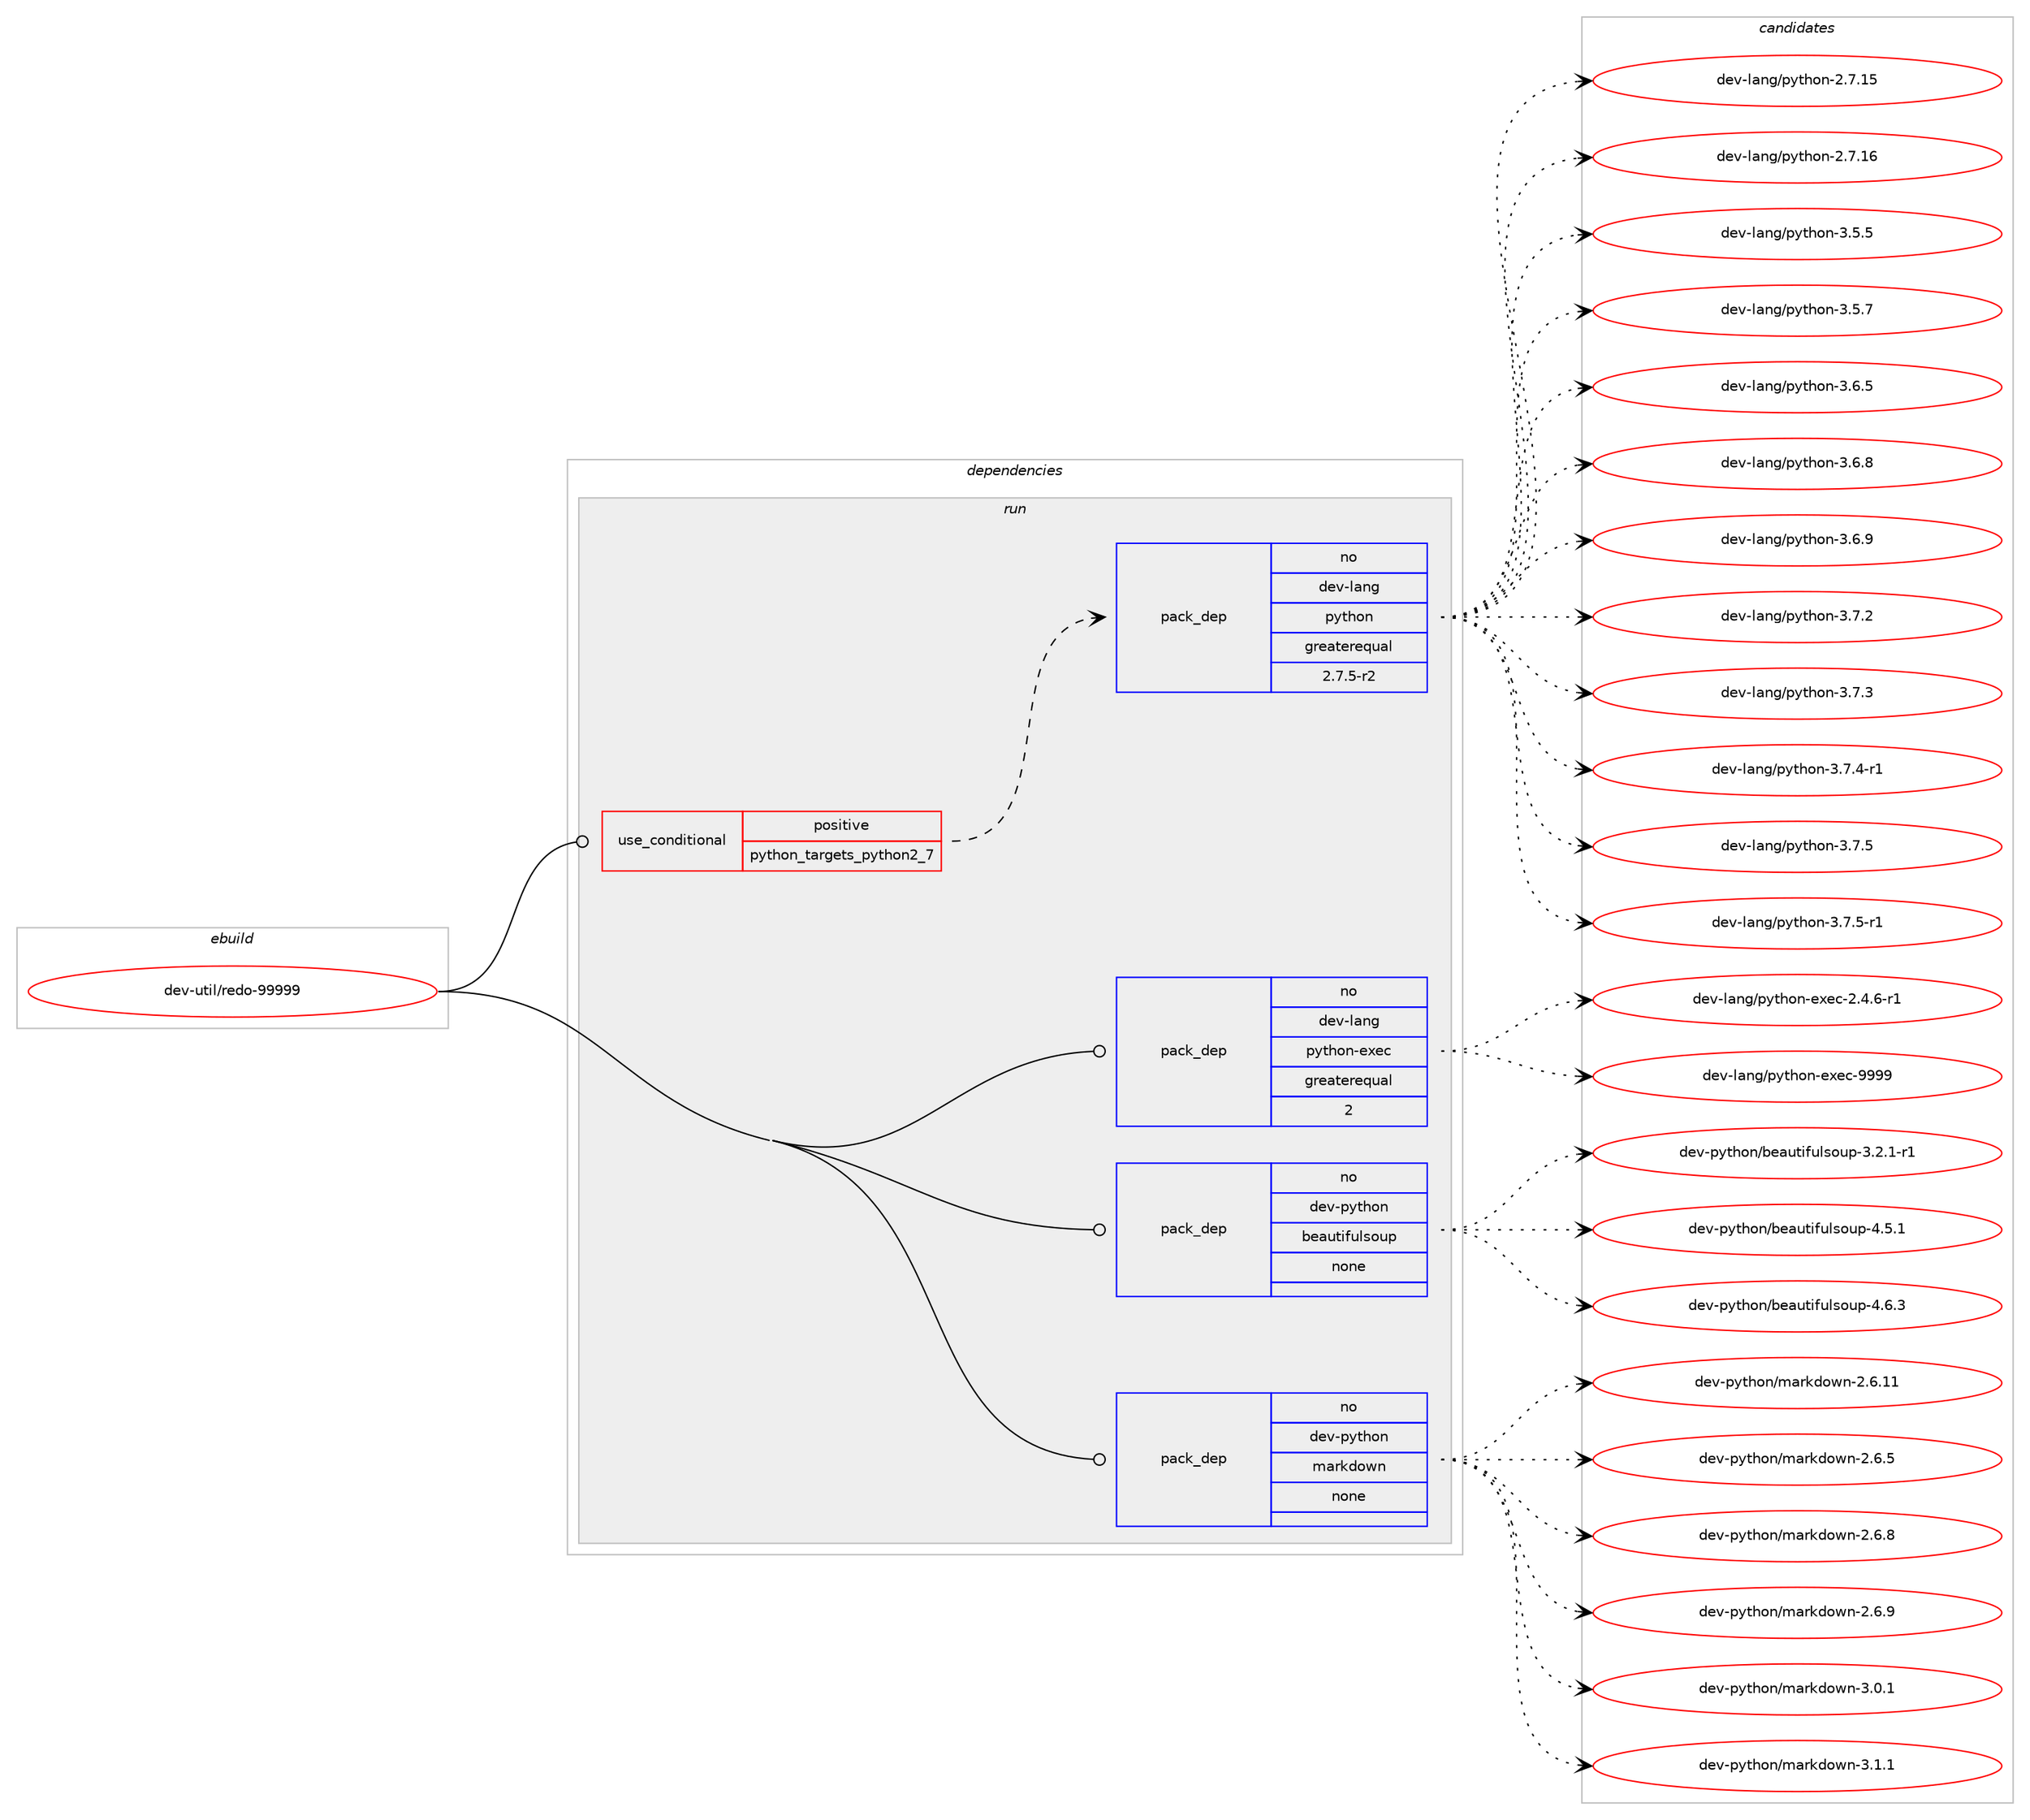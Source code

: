 digraph prolog {

# *************
# Graph options
# *************

newrank=true;
concentrate=true;
compound=true;
graph [rankdir=LR,fontname=Helvetica,fontsize=10,ranksep=1.5];#, ranksep=2.5, nodesep=0.2];
edge  [arrowhead=vee];
node  [fontname=Helvetica,fontsize=10];

# **********
# The ebuild
# **********

subgraph cluster_leftcol {
color=gray;
rank=same;
label=<<i>ebuild</i>>;
id [label="dev-util/redo-99999", color=red, width=4, href="../dev-util/redo-99999.svg"];
}

# ****************
# The dependencies
# ****************

subgraph cluster_midcol {
color=gray;
label=<<i>dependencies</i>>;
subgraph cluster_compile {
fillcolor="#eeeeee";
style=filled;
label=<<i>compile</i>>;
}
subgraph cluster_compileandrun {
fillcolor="#eeeeee";
style=filled;
label=<<i>compile and run</i>>;
}
subgraph cluster_run {
fillcolor="#eeeeee";
style=filled;
label=<<i>run</i>>;
subgraph cond183224 {
dependency731774 [label=<<TABLE BORDER="0" CELLBORDER="1" CELLSPACING="0" CELLPADDING="4"><TR><TD ROWSPAN="3" CELLPADDING="10">use_conditional</TD></TR><TR><TD>positive</TD></TR><TR><TD>python_targets_python2_7</TD></TR></TABLE>>, shape=none, color=red];
subgraph pack536364 {
dependency731775 [label=<<TABLE BORDER="0" CELLBORDER="1" CELLSPACING="0" CELLPADDING="4" WIDTH="220"><TR><TD ROWSPAN="6" CELLPADDING="30">pack_dep</TD></TR><TR><TD WIDTH="110">no</TD></TR><TR><TD>dev-lang</TD></TR><TR><TD>python</TD></TR><TR><TD>greaterequal</TD></TR><TR><TD>2.7.5-r2</TD></TR></TABLE>>, shape=none, color=blue];
}
dependency731774:e -> dependency731775:w [weight=20,style="dashed",arrowhead="vee"];
}
id:e -> dependency731774:w [weight=20,style="solid",arrowhead="odot"];
subgraph pack536365 {
dependency731776 [label=<<TABLE BORDER="0" CELLBORDER="1" CELLSPACING="0" CELLPADDING="4" WIDTH="220"><TR><TD ROWSPAN="6" CELLPADDING="30">pack_dep</TD></TR><TR><TD WIDTH="110">no</TD></TR><TR><TD>dev-lang</TD></TR><TR><TD>python-exec</TD></TR><TR><TD>greaterequal</TD></TR><TR><TD>2</TD></TR></TABLE>>, shape=none, color=blue];
}
id:e -> dependency731776:w [weight=20,style="solid",arrowhead="odot"];
subgraph pack536366 {
dependency731777 [label=<<TABLE BORDER="0" CELLBORDER="1" CELLSPACING="0" CELLPADDING="4" WIDTH="220"><TR><TD ROWSPAN="6" CELLPADDING="30">pack_dep</TD></TR><TR><TD WIDTH="110">no</TD></TR><TR><TD>dev-python</TD></TR><TR><TD>beautifulsoup</TD></TR><TR><TD>none</TD></TR><TR><TD></TD></TR></TABLE>>, shape=none, color=blue];
}
id:e -> dependency731777:w [weight=20,style="solid",arrowhead="odot"];
subgraph pack536367 {
dependency731778 [label=<<TABLE BORDER="0" CELLBORDER="1" CELLSPACING="0" CELLPADDING="4" WIDTH="220"><TR><TD ROWSPAN="6" CELLPADDING="30">pack_dep</TD></TR><TR><TD WIDTH="110">no</TD></TR><TR><TD>dev-python</TD></TR><TR><TD>markdown</TD></TR><TR><TD>none</TD></TR><TR><TD></TD></TR></TABLE>>, shape=none, color=blue];
}
id:e -> dependency731778:w [weight=20,style="solid",arrowhead="odot"];
}
}

# **************
# The candidates
# **************

subgraph cluster_choices {
rank=same;
color=gray;
label=<<i>candidates</i>>;

subgraph choice536364 {
color=black;
nodesep=1;
choice10010111845108971101034711212111610411111045504655464953 [label="dev-lang/python-2.7.15", color=red, width=4,href="../dev-lang/python-2.7.15.svg"];
choice10010111845108971101034711212111610411111045504655464954 [label="dev-lang/python-2.7.16", color=red, width=4,href="../dev-lang/python-2.7.16.svg"];
choice100101118451089711010347112121116104111110455146534653 [label="dev-lang/python-3.5.5", color=red, width=4,href="../dev-lang/python-3.5.5.svg"];
choice100101118451089711010347112121116104111110455146534655 [label="dev-lang/python-3.5.7", color=red, width=4,href="../dev-lang/python-3.5.7.svg"];
choice100101118451089711010347112121116104111110455146544653 [label="dev-lang/python-3.6.5", color=red, width=4,href="../dev-lang/python-3.6.5.svg"];
choice100101118451089711010347112121116104111110455146544656 [label="dev-lang/python-3.6.8", color=red, width=4,href="../dev-lang/python-3.6.8.svg"];
choice100101118451089711010347112121116104111110455146544657 [label="dev-lang/python-3.6.9", color=red, width=4,href="../dev-lang/python-3.6.9.svg"];
choice100101118451089711010347112121116104111110455146554650 [label="dev-lang/python-3.7.2", color=red, width=4,href="../dev-lang/python-3.7.2.svg"];
choice100101118451089711010347112121116104111110455146554651 [label="dev-lang/python-3.7.3", color=red, width=4,href="../dev-lang/python-3.7.3.svg"];
choice1001011184510897110103471121211161041111104551465546524511449 [label="dev-lang/python-3.7.4-r1", color=red, width=4,href="../dev-lang/python-3.7.4-r1.svg"];
choice100101118451089711010347112121116104111110455146554653 [label="dev-lang/python-3.7.5", color=red, width=4,href="../dev-lang/python-3.7.5.svg"];
choice1001011184510897110103471121211161041111104551465546534511449 [label="dev-lang/python-3.7.5-r1", color=red, width=4,href="../dev-lang/python-3.7.5-r1.svg"];
dependency731775:e -> choice10010111845108971101034711212111610411111045504655464953:w [style=dotted,weight="100"];
dependency731775:e -> choice10010111845108971101034711212111610411111045504655464954:w [style=dotted,weight="100"];
dependency731775:e -> choice100101118451089711010347112121116104111110455146534653:w [style=dotted,weight="100"];
dependency731775:e -> choice100101118451089711010347112121116104111110455146534655:w [style=dotted,weight="100"];
dependency731775:e -> choice100101118451089711010347112121116104111110455146544653:w [style=dotted,weight="100"];
dependency731775:e -> choice100101118451089711010347112121116104111110455146544656:w [style=dotted,weight="100"];
dependency731775:e -> choice100101118451089711010347112121116104111110455146544657:w [style=dotted,weight="100"];
dependency731775:e -> choice100101118451089711010347112121116104111110455146554650:w [style=dotted,weight="100"];
dependency731775:e -> choice100101118451089711010347112121116104111110455146554651:w [style=dotted,weight="100"];
dependency731775:e -> choice1001011184510897110103471121211161041111104551465546524511449:w [style=dotted,weight="100"];
dependency731775:e -> choice100101118451089711010347112121116104111110455146554653:w [style=dotted,weight="100"];
dependency731775:e -> choice1001011184510897110103471121211161041111104551465546534511449:w [style=dotted,weight="100"];
}
subgraph choice536365 {
color=black;
nodesep=1;
choice10010111845108971101034711212111610411111045101120101994550465246544511449 [label="dev-lang/python-exec-2.4.6-r1", color=red, width=4,href="../dev-lang/python-exec-2.4.6-r1.svg"];
choice10010111845108971101034711212111610411111045101120101994557575757 [label="dev-lang/python-exec-9999", color=red, width=4,href="../dev-lang/python-exec-9999.svg"];
dependency731776:e -> choice10010111845108971101034711212111610411111045101120101994550465246544511449:w [style=dotted,weight="100"];
dependency731776:e -> choice10010111845108971101034711212111610411111045101120101994557575757:w [style=dotted,weight="100"];
}
subgraph choice536366 {
color=black;
nodesep=1;
choice100101118451121211161041111104798101971171161051021171081151111171124551465046494511449 [label="dev-python/beautifulsoup-3.2.1-r1", color=red, width=4,href="../dev-python/beautifulsoup-3.2.1-r1.svg"];
choice10010111845112121116104111110479810197117116105102117108115111117112455246534649 [label="dev-python/beautifulsoup-4.5.1", color=red, width=4,href="../dev-python/beautifulsoup-4.5.1.svg"];
choice10010111845112121116104111110479810197117116105102117108115111117112455246544651 [label="dev-python/beautifulsoup-4.6.3", color=red, width=4,href="../dev-python/beautifulsoup-4.6.3.svg"];
dependency731777:e -> choice100101118451121211161041111104798101971171161051021171081151111171124551465046494511449:w [style=dotted,weight="100"];
dependency731777:e -> choice10010111845112121116104111110479810197117116105102117108115111117112455246534649:w [style=dotted,weight="100"];
dependency731777:e -> choice10010111845112121116104111110479810197117116105102117108115111117112455246544651:w [style=dotted,weight="100"];
}
subgraph choice536367 {
color=black;
nodesep=1;
choice10010111845112121116104111110471099711410710011111911045504654464949 [label="dev-python/markdown-2.6.11", color=red, width=4,href="../dev-python/markdown-2.6.11.svg"];
choice100101118451121211161041111104710997114107100111119110455046544653 [label="dev-python/markdown-2.6.5", color=red, width=4,href="../dev-python/markdown-2.6.5.svg"];
choice100101118451121211161041111104710997114107100111119110455046544656 [label="dev-python/markdown-2.6.8", color=red, width=4,href="../dev-python/markdown-2.6.8.svg"];
choice100101118451121211161041111104710997114107100111119110455046544657 [label="dev-python/markdown-2.6.9", color=red, width=4,href="../dev-python/markdown-2.6.9.svg"];
choice100101118451121211161041111104710997114107100111119110455146484649 [label="dev-python/markdown-3.0.1", color=red, width=4,href="../dev-python/markdown-3.0.1.svg"];
choice100101118451121211161041111104710997114107100111119110455146494649 [label="dev-python/markdown-3.1.1", color=red, width=4,href="../dev-python/markdown-3.1.1.svg"];
dependency731778:e -> choice10010111845112121116104111110471099711410710011111911045504654464949:w [style=dotted,weight="100"];
dependency731778:e -> choice100101118451121211161041111104710997114107100111119110455046544653:w [style=dotted,weight="100"];
dependency731778:e -> choice100101118451121211161041111104710997114107100111119110455046544656:w [style=dotted,weight="100"];
dependency731778:e -> choice100101118451121211161041111104710997114107100111119110455046544657:w [style=dotted,weight="100"];
dependency731778:e -> choice100101118451121211161041111104710997114107100111119110455146484649:w [style=dotted,weight="100"];
dependency731778:e -> choice100101118451121211161041111104710997114107100111119110455146494649:w [style=dotted,weight="100"];
}
}

}
